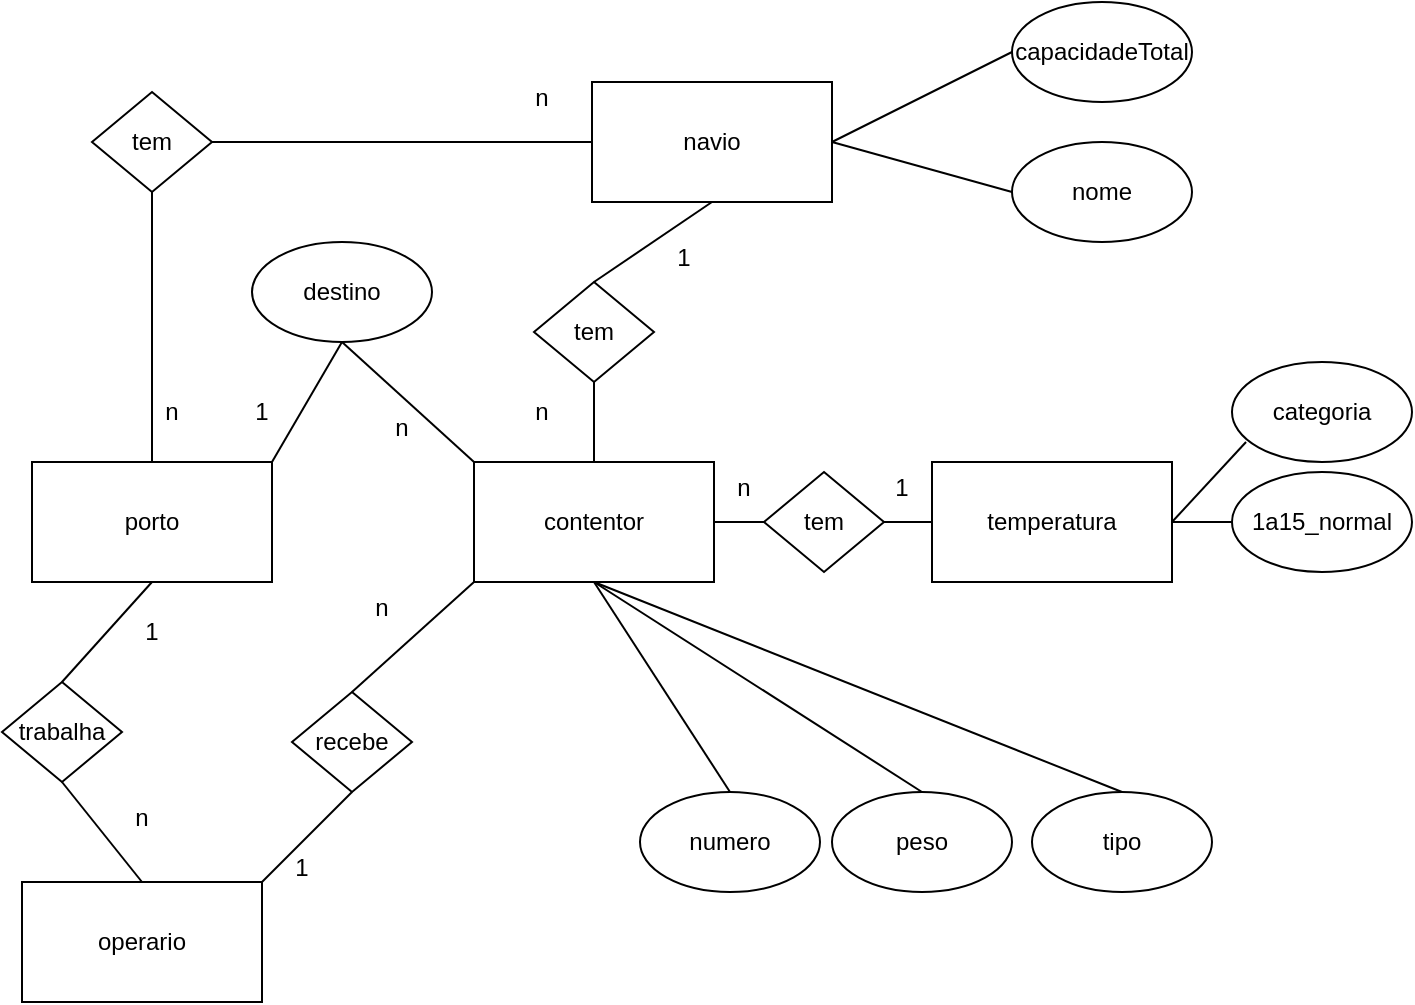 <mxfile version="20.0.4" type="github">
  <diagram id="C5RBs43oDa-KdzZeNtuy" name="Page-1">
    <mxGraphModel dx="973" dy="711" grid="1" gridSize="10" guides="1" tooltips="1" connect="1" arrows="1" fold="1" page="1" pageScale="1" pageWidth="827" pageHeight="1169" math="0" shadow="0">
      <root>
        <mxCell id="WIyWlLk6GJQsqaUBKTNV-0" />
        <mxCell id="WIyWlLk6GJQsqaUBKTNV-1" parent="WIyWlLk6GJQsqaUBKTNV-0" />
        <mxCell id="TFBNbz36PjaEMDGP3xwY-1" value="navio" style="rounded=0;whiteSpace=wrap;html=1;" vertex="1" parent="WIyWlLk6GJQsqaUBKTNV-1">
          <mxGeometry x="340" y="110" width="120" height="60" as="geometry" />
        </mxCell>
        <mxCell id="TFBNbz36PjaEMDGP3xwY-4" value="tem" style="rhombus;whiteSpace=wrap;html=1;" vertex="1" parent="WIyWlLk6GJQsqaUBKTNV-1">
          <mxGeometry x="90" y="115" width="60" height="50" as="geometry" />
        </mxCell>
        <mxCell id="TFBNbz36PjaEMDGP3xwY-5" value="" style="endArrow=none;html=1;rounded=0;exitX=0;exitY=0.5;exitDx=0;exitDy=0;" edge="1" parent="WIyWlLk6GJQsqaUBKTNV-1" source="TFBNbz36PjaEMDGP3xwY-1" target="TFBNbz36PjaEMDGP3xwY-4">
          <mxGeometry width="50" height="50" relative="1" as="geometry">
            <mxPoint x="190" y="145" as="sourcePoint" />
            <mxPoint x="240" y="145" as="targetPoint" />
          </mxGeometry>
        </mxCell>
        <mxCell id="TFBNbz36PjaEMDGP3xwY-6" value="n" style="text;html=1;strokeColor=none;fillColor=none;align=center;verticalAlign=middle;whiteSpace=wrap;rounded=0;" vertex="1" parent="WIyWlLk6GJQsqaUBKTNV-1">
          <mxGeometry x="300" y="105" width="30" height="25" as="geometry" />
        </mxCell>
        <mxCell id="TFBNbz36PjaEMDGP3xwY-7" value="nome" style="ellipse;whiteSpace=wrap;html=1;" vertex="1" parent="WIyWlLk6GJQsqaUBKTNV-1">
          <mxGeometry x="550" y="140" width="90" height="50" as="geometry" />
        </mxCell>
        <mxCell id="TFBNbz36PjaEMDGP3xwY-10" value="capacidadeTotal" style="ellipse;whiteSpace=wrap;html=1;" vertex="1" parent="WIyWlLk6GJQsqaUBKTNV-1">
          <mxGeometry x="550" y="70" width="90" height="50" as="geometry" />
        </mxCell>
        <mxCell id="TFBNbz36PjaEMDGP3xwY-11" value="" style="endArrow=none;html=1;rounded=0;entryX=0;entryY=0.5;entryDx=0;entryDy=0;exitX=1;exitY=0.5;exitDx=0;exitDy=0;" edge="1" parent="WIyWlLk6GJQsqaUBKTNV-1" source="TFBNbz36PjaEMDGP3xwY-1" target="TFBNbz36PjaEMDGP3xwY-7">
          <mxGeometry width="50" height="50" relative="1" as="geometry">
            <mxPoint x="470" y="135" as="sourcePoint" />
            <mxPoint x="350" y="310" as="targetPoint" />
          </mxGeometry>
        </mxCell>
        <mxCell id="TFBNbz36PjaEMDGP3xwY-12" value="" style="endArrow=none;html=1;rounded=0;exitX=1;exitY=0.5;exitDx=0;exitDy=0;entryX=0;entryY=0.5;entryDx=0;entryDy=0;" edge="1" parent="WIyWlLk6GJQsqaUBKTNV-1" source="TFBNbz36PjaEMDGP3xwY-1" target="TFBNbz36PjaEMDGP3xwY-10">
          <mxGeometry width="50" height="50" relative="1" as="geometry">
            <mxPoint x="300" y="400" as="sourcePoint" />
            <mxPoint x="400" y="60" as="targetPoint" />
          </mxGeometry>
        </mxCell>
        <mxCell id="TFBNbz36PjaEMDGP3xwY-13" value="porto" style="rounded=0;whiteSpace=wrap;html=1;" vertex="1" parent="WIyWlLk6GJQsqaUBKTNV-1">
          <mxGeometry x="60" y="300" width="120" height="60" as="geometry" />
        </mxCell>
        <mxCell id="TFBNbz36PjaEMDGP3xwY-16" value="" style="endArrow=none;html=1;rounded=0;entryX=0.5;entryY=0;entryDx=0;entryDy=0;exitX=0.5;exitY=1;exitDx=0;exitDy=0;" edge="1" parent="WIyWlLk6GJQsqaUBKTNV-1" source="TFBNbz36PjaEMDGP3xwY-4" target="TFBNbz36PjaEMDGP3xwY-13">
          <mxGeometry width="50" height="50" relative="1" as="geometry">
            <mxPoint x="120" y="260" as="sourcePoint" />
            <mxPoint x="130" y="175" as="targetPoint" />
          </mxGeometry>
        </mxCell>
        <mxCell id="TFBNbz36PjaEMDGP3xwY-18" value="" style="endArrow=none;html=1;rounded=0;exitX=0.5;exitY=0;exitDx=0;exitDy=0;entryX=0.5;entryY=1;entryDx=0;entryDy=0;" edge="1" parent="WIyWlLk6GJQsqaUBKTNV-1" source="TFBNbz36PjaEMDGP3xwY-20" target="TFBNbz36PjaEMDGP3xwY-13">
          <mxGeometry width="50" height="50" relative="1" as="geometry">
            <mxPoint x="185" y="400" as="sourcePoint" />
            <mxPoint x="350" y="310" as="targetPoint" />
          </mxGeometry>
        </mxCell>
        <mxCell id="TFBNbz36PjaEMDGP3xwY-19" value="operario" style="rounded=0;whiteSpace=wrap;html=1;" vertex="1" parent="WIyWlLk6GJQsqaUBKTNV-1">
          <mxGeometry x="55" y="510" width="120" height="60" as="geometry" />
        </mxCell>
        <mxCell id="TFBNbz36PjaEMDGP3xwY-20" value="trabalha" style="rhombus;whiteSpace=wrap;html=1;" vertex="1" parent="WIyWlLk6GJQsqaUBKTNV-1">
          <mxGeometry x="45" y="410" width="60" height="50" as="geometry" />
        </mxCell>
        <mxCell id="TFBNbz36PjaEMDGP3xwY-21" value="" style="endArrow=none;html=1;rounded=0;exitX=0.5;exitY=0;exitDx=0;exitDy=0;entryX=0.5;entryY=1;entryDx=0;entryDy=0;" edge="1" parent="WIyWlLk6GJQsqaUBKTNV-1" source="TFBNbz36PjaEMDGP3xwY-19" target="TFBNbz36PjaEMDGP3xwY-20">
          <mxGeometry width="50" height="50" relative="1" as="geometry">
            <mxPoint x="130" y="410" as="sourcePoint" />
            <mxPoint x="130" y="370" as="targetPoint" />
          </mxGeometry>
        </mxCell>
        <mxCell id="TFBNbz36PjaEMDGP3xwY-22" value="contentor" style="rounded=0;whiteSpace=wrap;html=1;" vertex="1" parent="WIyWlLk6GJQsqaUBKTNV-1">
          <mxGeometry x="281" y="300" width="120" height="60" as="geometry" />
        </mxCell>
        <mxCell id="TFBNbz36PjaEMDGP3xwY-23" value="" style="endArrow=none;html=1;rounded=0;entryX=0.5;entryY=0;entryDx=0;entryDy=0;exitX=0.5;exitY=1;exitDx=0;exitDy=0;" edge="1" parent="WIyWlLk6GJQsqaUBKTNV-1" source="TFBNbz36PjaEMDGP3xwY-22" target="TFBNbz36PjaEMDGP3xwY-37">
          <mxGeometry width="50" height="50" relative="1" as="geometry">
            <mxPoint x="256" y="410" as="sourcePoint" />
            <mxPoint x="241" y="580" as="targetPoint" />
          </mxGeometry>
        </mxCell>
        <mxCell id="TFBNbz36PjaEMDGP3xwY-24" value="tem" style="rhombus;whiteSpace=wrap;html=1;" vertex="1" parent="WIyWlLk6GJQsqaUBKTNV-1">
          <mxGeometry x="311" y="210" width="60" height="50" as="geometry" />
        </mxCell>
        <mxCell id="TFBNbz36PjaEMDGP3xwY-25" value="" style="endArrow=none;html=1;rounded=0;entryX=0.5;entryY=1;entryDx=0;entryDy=0;exitX=0.5;exitY=0;exitDx=0;exitDy=0;" edge="1" parent="WIyWlLk6GJQsqaUBKTNV-1" source="TFBNbz36PjaEMDGP3xwY-24" target="TFBNbz36PjaEMDGP3xwY-1">
          <mxGeometry width="50" height="50" relative="1" as="geometry">
            <mxPoint x="300" y="360" as="sourcePoint" />
            <mxPoint x="350" y="310" as="targetPoint" />
          </mxGeometry>
        </mxCell>
        <mxCell id="TFBNbz36PjaEMDGP3xwY-26" value="" style="endArrow=none;html=1;rounded=0;exitX=0.5;exitY=0;exitDx=0;exitDy=0;entryX=0.5;entryY=1;entryDx=0;entryDy=0;" edge="1" parent="WIyWlLk6GJQsqaUBKTNV-1" source="TFBNbz36PjaEMDGP3xwY-22" target="TFBNbz36PjaEMDGP3xwY-24">
          <mxGeometry width="50" height="50" relative="1" as="geometry">
            <mxPoint x="366" y="220" as="sourcePoint" />
            <mxPoint x="340" y="270" as="targetPoint" />
          </mxGeometry>
        </mxCell>
        <mxCell id="TFBNbz36PjaEMDGP3xwY-28" value="1" style="text;html=1;strokeColor=none;fillColor=none;align=center;verticalAlign=middle;whiteSpace=wrap;rounded=0;" vertex="1" parent="WIyWlLk6GJQsqaUBKTNV-1">
          <mxGeometry x="371" y="185" width="30" height="25" as="geometry" />
        </mxCell>
        <mxCell id="TFBNbz36PjaEMDGP3xwY-29" value="n" style="text;html=1;strokeColor=none;fillColor=none;align=center;verticalAlign=middle;whiteSpace=wrap;rounded=0;" vertex="1" parent="WIyWlLk6GJQsqaUBKTNV-1">
          <mxGeometry x="300" y="262.5" width="30" height="25" as="geometry" />
        </mxCell>
        <mxCell id="TFBNbz36PjaEMDGP3xwY-31" value="n" style="text;html=1;strokeColor=none;fillColor=none;align=center;verticalAlign=middle;whiteSpace=wrap;rounded=0;" vertex="1" parent="WIyWlLk6GJQsqaUBKTNV-1">
          <mxGeometry x="115" y="262.5" width="30" height="25" as="geometry" />
        </mxCell>
        <mxCell id="TFBNbz36PjaEMDGP3xwY-32" value="n" style="text;html=1;strokeColor=none;fillColor=none;align=center;verticalAlign=middle;whiteSpace=wrap;rounded=0;" vertex="1" parent="WIyWlLk6GJQsqaUBKTNV-1">
          <mxGeometry x="100" y="465" width="30" height="25" as="geometry" />
        </mxCell>
        <mxCell id="TFBNbz36PjaEMDGP3xwY-33" value="1" style="text;html=1;strokeColor=none;fillColor=none;align=center;verticalAlign=middle;whiteSpace=wrap;rounded=0;" vertex="1" parent="WIyWlLk6GJQsqaUBKTNV-1">
          <mxGeometry x="105" y="372.5" width="30" height="25" as="geometry" />
        </mxCell>
        <mxCell id="TFBNbz36PjaEMDGP3xwY-34" value="destino" style="ellipse;whiteSpace=wrap;html=1;" vertex="1" parent="WIyWlLk6GJQsqaUBKTNV-1">
          <mxGeometry x="170" y="190" width="90" height="50" as="geometry" />
        </mxCell>
        <mxCell id="TFBNbz36PjaEMDGP3xwY-35" value="tipo" style="ellipse;whiteSpace=wrap;html=1;" vertex="1" parent="WIyWlLk6GJQsqaUBKTNV-1">
          <mxGeometry x="560" y="465" width="90" height="50" as="geometry" />
        </mxCell>
        <mxCell id="TFBNbz36PjaEMDGP3xwY-36" value="peso" style="ellipse;whiteSpace=wrap;html=1;" vertex="1" parent="WIyWlLk6GJQsqaUBKTNV-1">
          <mxGeometry x="460" y="465" width="90" height="50" as="geometry" />
        </mxCell>
        <mxCell id="TFBNbz36PjaEMDGP3xwY-37" value="numero" style="ellipse;whiteSpace=wrap;html=1;" vertex="1" parent="WIyWlLk6GJQsqaUBKTNV-1">
          <mxGeometry x="364" y="465" width="90" height="50" as="geometry" />
        </mxCell>
        <mxCell id="TFBNbz36PjaEMDGP3xwY-38" value="" style="endArrow=none;html=1;rounded=0;entryX=0.5;entryY=0;entryDx=0;entryDy=0;exitX=0.5;exitY=1;exitDx=0;exitDy=0;" edge="1" parent="WIyWlLk6GJQsqaUBKTNV-1" source="TFBNbz36PjaEMDGP3xwY-22" target="TFBNbz36PjaEMDGP3xwY-36">
          <mxGeometry width="50" height="50" relative="1" as="geometry">
            <mxPoint x="366" y="370" as="sourcePoint" />
            <mxPoint x="271" y="452.5" as="targetPoint" />
          </mxGeometry>
        </mxCell>
        <mxCell id="TFBNbz36PjaEMDGP3xwY-39" value="" style="endArrow=none;html=1;rounded=0;entryX=0.5;entryY=0;entryDx=0;entryDy=0;exitX=0.5;exitY=1;exitDx=0;exitDy=0;" edge="1" parent="WIyWlLk6GJQsqaUBKTNV-1" source="TFBNbz36PjaEMDGP3xwY-22" target="TFBNbz36PjaEMDGP3xwY-35">
          <mxGeometry width="50" height="50" relative="1" as="geometry">
            <mxPoint x="376" y="380" as="sourcePoint" />
            <mxPoint x="281" y="462.5" as="targetPoint" />
          </mxGeometry>
        </mxCell>
        <mxCell id="TFBNbz36PjaEMDGP3xwY-40" value="" style="endArrow=none;html=1;rounded=0;entryX=0.5;entryY=1;entryDx=0;entryDy=0;exitX=0;exitY=0;exitDx=0;exitDy=0;" edge="1" parent="WIyWlLk6GJQsqaUBKTNV-1" source="TFBNbz36PjaEMDGP3xwY-22" target="TFBNbz36PjaEMDGP3xwY-34">
          <mxGeometry width="50" height="50" relative="1" as="geometry">
            <mxPoint x="280" y="300" as="sourcePoint" />
            <mxPoint x="566" y="420" as="targetPoint" />
          </mxGeometry>
        </mxCell>
        <mxCell id="TFBNbz36PjaEMDGP3xwY-42" value="temperatura" style="rounded=0;whiteSpace=wrap;html=1;" vertex="1" parent="WIyWlLk6GJQsqaUBKTNV-1">
          <mxGeometry x="510" y="300" width="120" height="60" as="geometry" />
        </mxCell>
        <mxCell id="TFBNbz36PjaEMDGP3xwY-43" value="" style="endArrow=none;html=1;rounded=0;entryX=1;entryY=0.5;entryDx=0;entryDy=0;exitX=0;exitY=0.5;exitDx=0;exitDy=0;" edge="1" parent="WIyWlLk6GJQsqaUBKTNV-1" source="TFBNbz36PjaEMDGP3xwY-52" target="TFBNbz36PjaEMDGP3xwY-22">
          <mxGeometry width="50" height="50" relative="1" as="geometry">
            <mxPoint x="400" y="330" as="sourcePoint" />
            <mxPoint x="350" y="310" as="targetPoint" />
          </mxGeometry>
        </mxCell>
        <mxCell id="TFBNbz36PjaEMDGP3xwY-46" value="categoria" style="ellipse;whiteSpace=wrap;html=1;" vertex="1" parent="WIyWlLk6GJQsqaUBKTNV-1">
          <mxGeometry x="660" y="250" width="90" height="50" as="geometry" />
        </mxCell>
        <mxCell id="TFBNbz36PjaEMDGP3xwY-48" value="1a15_normal" style="ellipse;whiteSpace=wrap;html=1;" vertex="1" parent="WIyWlLk6GJQsqaUBKTNV-1">
          <mxGeometry x="660" y="305" width="90" height="50" as="geometry" />
        </mxCell>
        <mxCell id="TFBNbz36PjaEMDGP3xwY-49" value="" style="endArrow=none;html=1;rounded=0;entryX=0.078;entryY=0.8;entryDx=0;entryDy=0;exitX=1;exitY=0.5;exitDx=0;exitDy=0;entryPerimeter=0;" edge="1" parent="WIyWlLk6GJQsqaUBKTNV-1" source="TFBNbz36PjaEMDGP3xwY-42" target="TFBNbz36PjaEMDGP3xwY-46">
          <mxGeometry width="50" height="50" relative="1" as="geometry">
            <mxPoint x="380" y="360" as="sourcePoint" />
            <mxPoint x="430" y="310" as="targetPoint" />
          </mxGeometry>
        </mxCell>
        <mxCell id="TFBNbz36PjaEMDGP3xwY-50" value="" style="endArrow=none;html=1;rounded=0;entryX=0;entryY=0.5;entryDx=0;entryDy=0;exitX=1;exitY=0.5;exitDx=0;exitDy=0;" edge="1" parent="WIyWlLk6GJQsqaUBKTNV-1" source="TFBNbz36PjaEMDGP3xwY-42" target="TFBNbz36PjaEMDGP3xwY-48">
          <mxGeometry width="50" height="50" relative="1" as="geometry">
            <mxPoint x="611" y="340" as="sourcePoint" />
            <mxPoint x="670" y="275" as="targetPoint" />
          </mxGeometry>
        </mxCell>
        <mxCell id="TFBNbz36PjaEMDGP3xwY-52" value="tem" style="rhombus;whiteSpace=wrap;html=1;" vertex="1" parent="WIyWlLk6GJQsqaUBKTNV-1">
          <mxGeometry x="426" y="305" width="60" height="50" as="geometry" />
        </mxCell>
        <mxCell id="TFBNbz36PjaEMDGP3xwY-55" value="" style="endArrow=none;html=1;rounded=0;entryX=1;entryY=0.5;entryDx=0;entryDy=0;exitX=0;exitY=0.5;exitDx=0;exitDy=0;" edge="1" parent="WIyWlLk6GJQsqaUBKTNV-1" source="TFBNbz36PjaEMDGP3xwY-42" target="TFBNbz36PjaEMDGP3xwY-52">
          <mxGeometry width="50" height="50" relative="1" as="geometry">
            <mxPoint x="400" y="340" as="sourcePoint" />
            <mxPoint x="360" y="340" as="targetPoint" />
          </mxGeometry>
        </mxCell>
        <mxCell id="TFBNbz36PjaEMDGP3xwY-56" value="recebe" style="rhombus;whiteSpace=wrap;html=1;" vertex="1" parent="WIyWlLk6GJQsqaUBKTNV-1">
          <mxGeometry x="190" y="415" width="60" height="50" as="geometry" />
        </mxCell>
        <mxCell id="TFBNbz36PjaEMDGP3xwY-57" value="" style="endArrow=none;html=1;rounded=0;exitX=0.5;exitY=0;exitDx=0;exitDy=0;entryX=0;entryY=1;entryDx=0;entryDy=0;" edge="1" parent="WIyWlLk6GJQsqaUBKTNV-1" source="TFBNbz36PjaEMDGP3xwY-56" target="TFBNbz36PjaEMDGP3xwY-22">
          <mxGeometry width="50" height="50" relative="1" as="geometry">
            <mxPoint x="380" y="360" as="sourcePoint" />
            <mxPoint x="430" y="310" as="targetPoint" />
          </mxGeometry>
        </mxCell>
        <mxCell id="TFBNbz36PjaEMDGP3xwY-58" value="" style="endArrow=none;html=1;rounded=0;exitX=1;exitY=0;exitDx=0;exitDy=0;entryX=0.5;entryY=1;entryDx=0;entryDy=0;" edge="1" parent="WIyWlLk6GJQsqaUBKTNV-1" source="TFBNbz36PjaEMDGP3xwY-19" target="TFBNbz36PjaEMDGP3xwY-56">
          <mxGeometry width="50" height="50" relative="1" as="geometry">
            <mxPoint x="250" y="410" as="sourcePoint" />
            <mxPoint x="291" y="370" as="targetPoint" />
          </mxGeometry>
        </mxCell>
        <mxCell id="TFBNbz36PjaEMDGP3xwY-59" value="n" style="text;html=1;strokeColor=none;fillColor=none;align=center;verticalAlign=middle;whiteSpace=wrap;rounded=0;" vertex="1" parent="WIyWlLk6GJQsqaUBKTNV-1">
          <mxGeometry x="220" y="360" width="30" height="25" as="geometry" />
        </mxCell>
        <mxCell id="TFBNbz36PjaEMDGP3xwY-60" value="1" style="text;html=1;strokeColor=none;fillColor=none;align=center;verticalAlign=middle;whiteSpace=wrap;rounded=0;" vertex="1" parent="WIyWlLk6GJQsqaUBKTNV-1">
          <mxGeometry x="180" y="490" width="30" height="25" as="geometry" />
        </mxCell>
        <mxCell id="TFBNbz36PjaEMDGP3xwY-61" value="1" style="text;html=1;strokeColor=none;fillColor=none;align=center;verticalAlign=middle;whiteSpace=wrap;rounded=0;" vertex="1" parent="WIyWlLk6GJQsqaUBKTNV-1">
          <mxGeometry x="480" y="300" width="30" height="25" as="geometry" />
        </mxCell>
        <mxCell id="TFBNbz36PjaEMDGP3xwY-62" value="n" style="text;html=1;strokeColor=none;fillColor=none;align=center;verticalAlign=middle;whiteSpace=wrap;rounded=0;" vertex="1" parent="WIyWlLk6GJQsqaUBKTNV-1">
          <mxGeometry x="401" y="300" width="30" height="25" as="geometry" />
        </mxCell>
        <mxCell id="TFBNbz36PjaEMDGP3xwY-69" value="" style="endArrow=none;html=1;rounded=0;entryX=1;entryY=0;entryDx=0;entryDy=0;exitX=0.5;exitY=1;exitDx=0;exitDy=0;" edge="1" parent="WIyWlLk6GJQsqaUBKTNV-1" source="TFBNbz36PjaEMDGP3xwY-34" target="TFBNbz36PjaEMDGP3xwY-13">
          <mxGeometry width="50" height="50" relative="1" as="geometry">
            <mxPoint x="291" y="310" as="sourcePoint" />
            <mxPoint x="225" y="250" as="targetPoint" />
          </mxGeometry>
        </mxCell>
        <mxCell id="TFBNbz36PjaEMDGP3xwY-70" value="1" style="text;html=1;strokeColor=none;fillColor=none;align=center;verticalAlign=middle;whiteSpace=wrap;rounded=0;" vertex="1" parent="WIyWlLk6GJQsqaUBKTNV-1">
          <mxGeometry x="160" y="262.5" width="30" height="25" as="geometry" />
        </mxCell>
        <mxCell id="TFBNbz36PjaEMDGP3xwY-71" value="n" style="text;html=1;strokeColor=none;fillColor=none;align=center;verticalAlign=middle;whiteSpace=wrap;rounded=0;" vertex="1" parent="WIyWlLk6GJQsqaUBKTNV-1">
          <mxGeometry x="230" y="270" width="30" height="25" as="geometry" />
        </mxCell>
      </root>
    </mxGraphModel>
  </diagram>
</mxfile>
